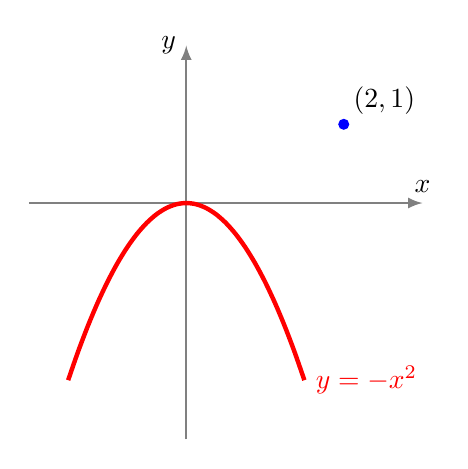 \begin{tikzpicture}[scale=1]

	\draw[->,>=latex, gray, thick] (-2,0) -- (3,0) node[above,black] {$x$};
	\draw[->,>=latex, gray, thick] (0,-3) -- (0,2) node[left,black] {$y$};

   % y +x^2
    \draw[domain=-1.5:1.5,red,ultra thick,smooth] plot (\x,{-\x*\x}) node[right]{$y=-x^2$};

  % x^2 + y^2 = k

 \fill[blue] (2,1) circle (2pt) node[above right,black] {$(2,1)$};

%   \foreach \k in {0.25,0.50,1.00,1.50,2.50}
%  {
%\draw[gray] (2,1) circle (\k cm);
% }
%   \foreach \k in {1.93}
%  {
%\draw[blue,thick] (2,1) circle (\k cm);
% }


%  \fill (0.554,-0.306) circle (1.5pt) node[right,scale=0.8] {$(x_0,y_0)$};
\end{tikzpicture}
